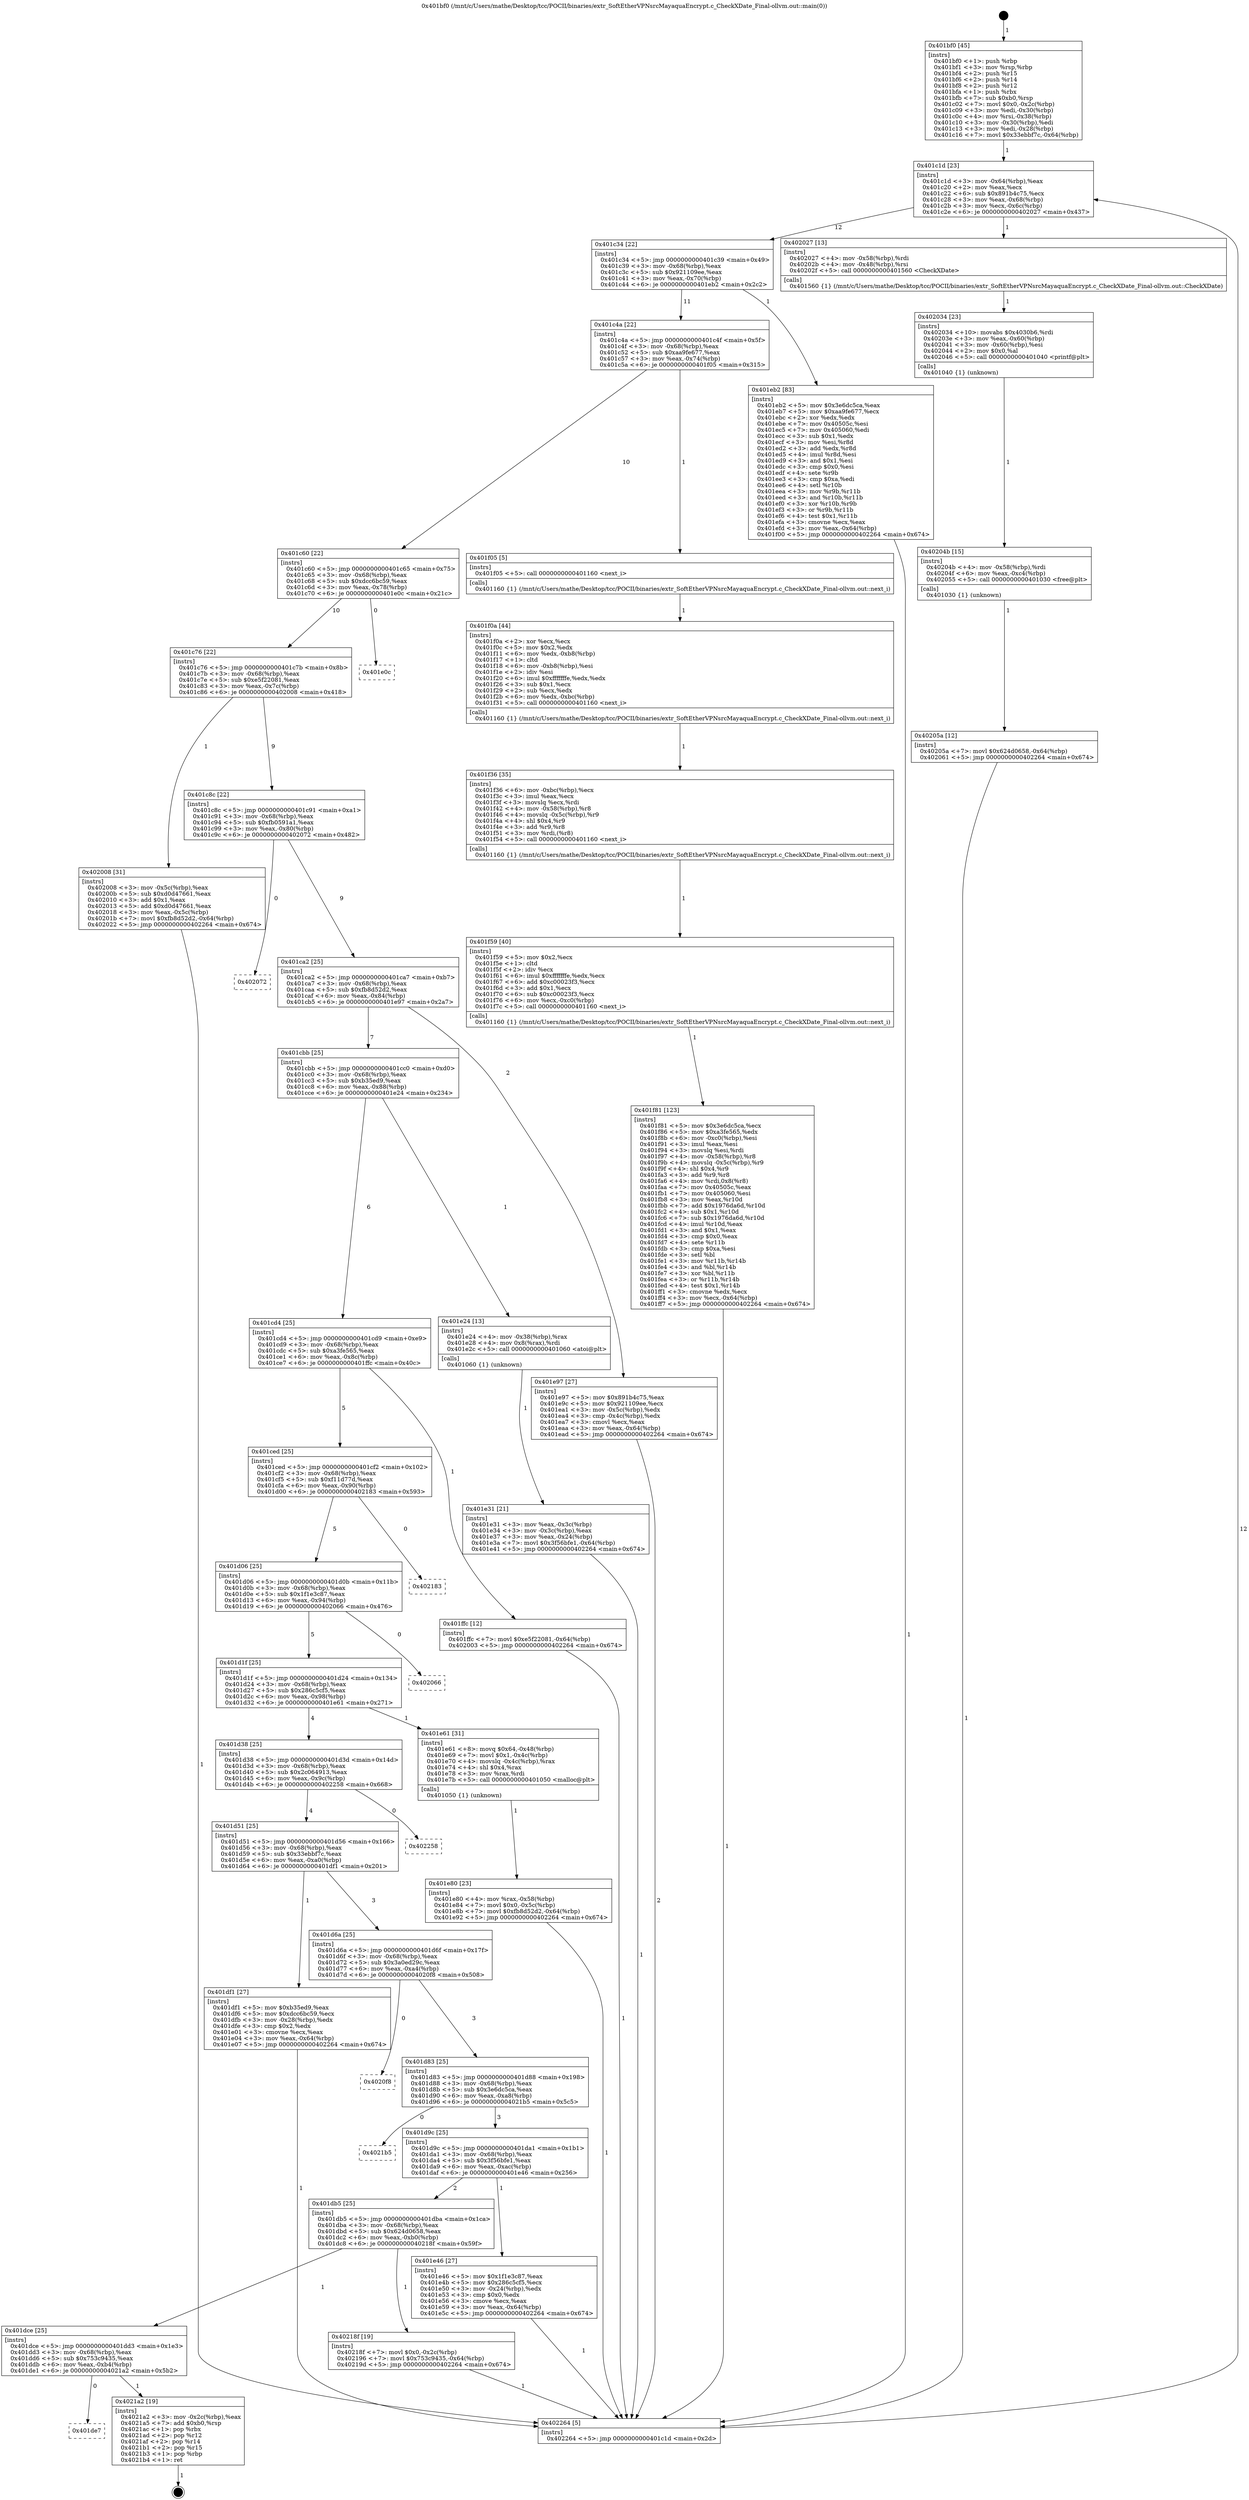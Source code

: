 digraph "0x401bf0" {
  label = "0x401bf0 (/mnt/c/Users/mathe/Desktop/tcc/POCII/binaries/extr_SoftEtherVPNsrcMayaquaEncrypt.c_CheckXDate_Final-ollvm.out::main(0))"
  labelloc = "t"
  node[shape=record]

  Entry [label="",width=0.3,height=0.3,shape=circle,fillcolor=black,style=filled]
  "0x401c1d" [label="{
     0x401c1d [23]\l
     | [instrs]\l
     &nbsp;&nbsp;0x401c1d \<+3\>: mov -0x64(%rbp),%eax\l
     &nbsp;&nbsp;0x401c20 \<+2\>: mov %eax,%ecx\l
     &nbsp;&nbsp;0x401c22 \<+6\>: sub $0x891b4c75,%ecx\l
     &nbsp;&nbsp;0x401c28 \<+3\>: mov %eax,-0x68(%rbp)\l
     &nbsp;&nbsp;0x401c2b \<+3\>: mov %ecx,-0x6c(%rbp)\l
     &nbsp;&nbsp;0x401c2e \<+6\>: je 0000000000402027 \<main+0x437\>\l
  }"]
  "0x402027" [label="{
     0x402027 [13]\l
     | [instrs]\l
     &nbsp;&nbsp;0x402027 \<+4\>: mov -0x58(%rbp),%rdi\l
     &nbsp;&nbsp;0x40202b \<+4\>: mov -0x48(%rbp),%rsi\l
     &nbsp;&nbsp;0x40202f \<+5\>: call 0000000000401560 \<CheckXDate\>\l
     | [calls]\l
     &nbsp;&nbsp;0x401560 \{1\} (/mnt/c/Users/mathe/Desktop/tcc/POCII/binaries/extr_SoftEtherVPNsrcMayaquaEncrypt.c_CheckXDate_Final-ollvm.out::CheckXDate)\l
  }"]
  "0x401c34" [label="{
     0x401c34 [22]\l
     | [instrs]\l
     &nbsp;&nbsp;0x401c34 \<+5\>: jmp 0000000000401c39 \<main+0x49\>\l
     &nbsp;&nbsp;0x401c39 \<+3\>: mov -0x68(%rbp),%eax\l
     &nbsp;&nbsp;0x401c3c \<+5\>: sub $0x921109ee,%eax\l
     &nbsp;&nbsp;0x401c41 \<+3\>: mov %eax,-0x70(%rbp)\l
     &nbsp;&nbsp;0x401c44 \<+6\>: je 0000000000401eb2 \<main+0x2c2\>\l
  }"]
  Exit [label="",width=0.3,height=0.3,shape=circle,fillcolor=black,style=filled,peripheries=2]
  "0x401eb2" [label="{
     0x401eb2 [83]\l
     | [instrs]\l
     &nbsp;&nbsp;0x401eb2 \<+5\>: mov $0x3e6dc5ca,%eax\l
     &nbsp;&nbsp;0x401eb7 \<+5\>: mov $0xaa9fe677,%ecx\l
     &nbsp;&nbsp;0x401ebc \<+2\>: xor %edx,%edx\l
     &nbsp;&nbsp;0x401ebe \<+7\>: mov 0x40505c,%esi\l
     &nbsp;&nbsp;0x401ec5 \<+7\>: mov 0x405060,%edi\l
     &nbsp;&nbsp;0x401ecc \<+3\>: sub $0x1,%edx\l
     &nbsp;&nbsp;0x401ecf \<+3\>: mov %esi,%r8d\l
     &nbsp;&nbsp;0x401ed2 \<+3\>: add %edx,%r8d\l
     &nbsp;&nbsp;0x401ed5 \<+4\>: imul %r8d,%esi\l
     &nbsp;&nbsp;0x401ed9 \<+3\>: and $0x1,%esi\l
     &nbsp;&nbsp;0x401edc \<+3\>: cmp $0x0,%esi\l
     &nbsp;&nbsp;0x401edf \<+4\>: sete %r9b\l
     &nbsp;&nbsp;0x401ee3 \<+3\>: cmp $0xa,%edi\l
     &nbsp;&nbsp;0x401ee6 \<+4\>: setl %r10b\l
     &nbsp;&nbsp;0x401eea \<+3\>: mov %r9b,%r11b\l
     &nbsp;&nbsp;0x401eed \<+3\>: and %r10b,%r11b\l
     &nbsp;&nbsp;0x401ef0 \<+3\>: xor %r10b,%r9b\l
     &nbsp;&nbsp;0x401ef3 \<+3\>: or %r9b,%r11b\l
     &nbsp;&nbsp;0x401ef6 \<+4\>: test $0x1,%r11b\l
     &nbsp;&nbsp;0x401efa \<+3\>: cmovne %ecx,%eax\l
     &nbsp;&nbsp;0x401efd \<+3\>: mov %eax,-0x64(%rbp)\l
     &nbsp;&nbsp;0x401f00 \<+5\>: jmp 0000000000402264 \<main+0x674\>\l
  }"]
  "0x401c4a" [label="{
     0x401c4a [22]\l
     | [instrs]\l
     &nbsp;&nbsp;0x401c4a \<+5\>: jmp 0000000000401c4f \<main+0x5f\>\l
     &nbsp;&nbsp;0x401c4f \<+3\>: mov -0x68(%rbp),%eax\l
     &nbsp;&nbsp;0x401c52 \<+5\>: sub $0xaa9fe677,%eax\l
     &nbsp;&nbsp;0x401c57 \<+3\>: mov %eax,-0x74(%rbp)\l
     &nbsp;&nbsp;0x401c5a \<+6\>: je 0000000000401f05 \<main+0x315\>\l
  }"]
  "0x401de7" [label="{
     0x401de7\l
  }", style=dashed]
  "0x401f05" [label="{
     0x401f05 [5]\l
     | [instrs]\l
     &nbsp;&nbsp;0x401f05 \<+5\>: call 0000000000401160 \<next_i\>\l
     | [calls]\l
     &nbsp;&nbsp;0x401160 \{1\} (/mnt/c/Users/mathe/Desktop/tcc/POCII/binaries/extr_SoftEtherVPNsrcMayaquaEncrypt.c_CheckXDate_Final-ollvm.out::next_i)\l
  }"]
  "0x401c60" [label="{
     0x401c60 [22]\l
     | [instrs]\l
     &nbsp;&nbsp;0x401c60 \<+5\>: jmp 0000000000401c65 \<main+0x75\>\l
     &nbsp;&nbsp;0x401c65 \<+3\>: mov -0x68(%rbp),%eax\l
     &nbsp;&nbsp;0x401c68 \<+5\>: sub $0xdcc6bc59,%eax\l
     &nbsp;&nbsp;0x401c6d \<+3\>: mov %eax,-0x78(%rbp)\l
     &nbsp;&nbsp;0x401c70 \<+6\>: je 0000000000401e0c \<main+0x21c\>\l
  }"]
  "0x4021a2" [label="{
     0x4021a2 [19]\l
     | [instrs]\l
     &nbsp;&nbsp;0x4021a2 \<+3\>: mov -0x2c(%rbp),%eax\l
     &nbsp;&nbsp;0x4021a5 \<+7\>: add $0xb0,%rsp\l
     &nbsp;&nbsp;0x4021ac \<+1\>: pop %rbx\l
     &nbsp;&nbsp;0x4021ad \<+2\>: pop %r12\l
     &nbsp;&nbsp;0x4021af \<+2\>: pop %r14\l
     &nbsp;&nbsp;0x4021b1 \<+2\>: pop %r15\l
     &nbsp;&nbsp;0x4021b3 \<+1\>: pop %rbp\l
     &nbsp;&nbsp;0x4021b4 \<+1\>: ret\l
  }"]
  "0x401e0c" [label="{
     0x401e0c\l
  }", style=dashed]
  "0x401c76" [label="{
     0x401c76 [22]\l
     | [instrs]\l
     &nbsp;&nbsp;0x401c76 \<+5\>: jmp 0000000000401c7b \<main+0x8b\>\l
     &nbsp;&nbsp;0x401c7b \<+3\>: mov -0x68(%rbp),%eax\l
     &nbsp;&nbsp;0x401c7e \<+5\>: sub $0xe5f22081,%eax\l
     &nbsp;&nbsp;0x401c83 \<+3\>: mov %eax,-0x7c(%rbp)\l
     &nbsp;&nbsp;0x401c86 \<+6\>: je 0000000000402008 \<main+0x418\>\l
  }"]
  "0x401dce" [label="{
     0x401dce [25]\l
     | [instrs]\l
     &nbsp;&nbsp;0x401dce \<+5\>: jmp 0000000000401dd3 \<main+0x1e3\>\l
     &nbsp;&nbsp;0x401dd3 \<+3\>: mov -0x68(%rbp),%eax\l
     &nbsp;&nbsp;0x401dd6 \<+5\>: sub $0x753c9435,%eax\l
     &nbsp;&nbsp;0x401ddb \<+6\>: mov %eax,-0xb4(%rbp)\l
     &nbsp;&nbsp;0x401de1 \<+6\>: je 00000000004021a2 \<main+0x5b2\>\l
  }"]
  "0x402008" [label="{
     0x402008 [31]\l
     | [instrs]\l
     &nbsp;&nbsp;0x402008 \<+3\>: mov -0x5c(%rbp),%eax\l
     &nbsp;&nbsp;0x40200b \<+5\>: sub $0xd0d47661,%eax\l
     &nbsp;&nbsp;0x402010 \<+3\>: add $0x1,%eax\l
     &nbsp;&nbsp;0x402013 \<+5\>: add $0xd0d47661,%eax\l
     &nbsp;&nbsp;0x402018 \<+3\>: mov %eax,-0x5c(%rbp)\l
     &nbsp;&nbsp;0x40201b \<+7\>: movl $0xfb8d52d2,-0x64(%rbp)\l
     &nbsp;&nbsp;0x402022 \<+5\>: jmp 0000000000402264 \<main+0x674\>\l
  }"]
  "0x401c8c" [label="{
     0x401c8c [22]\l
     | [instrs]\l
     &nbsp;&nbsp;0x401c8c \<+5\>: jmp 0000000000401c91 \<main+0xa1\>\l
     &nbsp;&nbsp;0x401c91 \<+3\>: mov -0x68(%rbp),%eax\l
     &nbsp;&nbsp;0x401c94 \<+5\>: sub $0xfb0591a1,%eax\l
     &nbsp;&nbsp;0x401c99 \<+3\>: mov %eax,-0x80(%rbp)\l
     &nbsp;&nbsp;0x401c9c \<+6\>: je 0000000000402072 \<main+0x482\>\l
  }"]
  "0x40218f" [label="{
     0x40218f [19]\l
     | [instrs]\l
     &nbsp;&nbsp;0x40218f \<+7\>: movl $0x0,-0x2c(%rbp)\l
     &nbsp;&nbsp;0x402196 \<+7\>: movl $0x753c9435,-0x64(%rbp)\l
     &nbsp;&nbsp;0x40219d \<+5\>: jmp 0000000000402264 \<main+0x674\>\l
  }"]
  "0x402072" [label="{
     0x402072\l
  }", style=dashed]
  "0x401ca2" [label="{
     0x401ca2 [25]\l
     | [instrs]\l
     &nbsp;&nbsp;0x401ca2 \<+5\>: jmp 0000000000401ca7 \<main+0xb7\>\l
     &nbsp;&nbsp;0x401ca7 \<+3\>: mov -0x68(%rbp),%eax\l
     &nbsp;&nbsp;0x401caa \<+5\>: sub $0xfb8d52d2,%eax\l
     &nbsp;&nbsp;0x401caf \<+6\>: mov %eax,-0x84(%rbp)\l
     &nbsp;&nbsp;0x401cb5 \<+6\>: je 0000000000401e97 \<main+0x2a7\>\l
  }"]
  "0x40205a" [label="{
     0x40205a [12]\l
     | [instrs]\l
     &nbsp;&nbsp;0x40205a \<+7\>: movl $0x624d0658,-0x64(%rbp)\l
     &nbsp;&nbsp;0x402061 \<+5\>: jmp 0000000000402264 \<main+0x674\>\l
  }"]
  "0x401e97" [label="{
     0x401e97 [27]\l
     | [instrs]\l
     &nbsp;&nbsp;0x401e97 \<+5\>: mov $0x891b4c75,%eax\l
     &nbsp;&nbsp;0x401e9c \<+5\>: mov $0x921109ee,%ecx\l
     &nbsp;&nbsp;0x401ea1 \<+3\>: mov -0x5c(%rbp),%edx\l
     &nbsp;&nbsp;0x401ea4 \<+3\>: cmp -0x4c(%rbp),%edx\l
     &nbsp;&nbsp;0x401ea7 \<+3\>: cmovl %ecx,%eax\l
     &nbsp;&nbsp;0x401eaa \<+3\>: mov %eax,-0x64(%rbp)\l
     &nbsp;&nbsp;0x401ead \<+5\>: jmp 0000000000402264 \<main+0x674\>\l
  }"]
  "0x401cbb" [label="{
     0x401cbb [25]\l
     | [instrs]\l
     &nbsp;&nbsp;0x401cbb \<+5\>: jmp 0000000000401cc0 \<main+0xd0\>\l
     &nbsp;&nbsp;0x401cc0 \<+3\>: mov -0x68(%rbp),%eax\l
     &nbsp;&nbsp;0x401cc3 \<+5\>: sub $0xb35ed9,%eax\l
     &nbsp;&nbsp;0x401cc8 \<+6\>: mov %eax,-0x88(%rbp)\l
     &nbsp;&nbsp;0x401cce \<+6\>: je 0000000000401e24 \<main+0x234\>\l
  }"]
  "0x40204b" [label="{
     0x40204b [15]\l
     | [instrs]\l
     &nbsp;&nbsp;0x40204b \<+4\>: mov -0x58(%rbp),%rdi\l
     &nbsp;&nbsp;0x40204f \<+6\>: mov %eax,-0xc4(%rbp)\l
     &nbsp;&nbsp;0x402055 \<+5\>: call 0000000000401030 \<free@plt\>\l
     | [calls]\l
     &nbsp;&nbsp;0x401030 \{1\} (unknown)\l
  }"]
  "0x401e24" [label="{
     0x401e24 [13]\l
     | [instrs]\l
     &nbsp;&nbsp;0x401e24 \<+4\>: mov -0x38(%rbp),%rax\l
     &nbsp;&nbsp;0x401e28 \<+4\>: mov 0x8(%rax),%rdi\l
     &nbsp;&nbsp;0x401e2c \<+5\>: call 0000000000401060 \<atoi@plt\>\l
     | [calls]\l
     &nbsp;&nbsp;0x401060 \{1\} (unknown)\l
  }"]
  "0x401cd4" [label="{
     0x401cd4 [25]\l
     | [instrs]\l
     &nbsp;&nbsp;0x401cd4 \<+5\>: jmp 0000000000401cd9 \<main+0xe9\>\l
     &nbsp;&nbsp;0x401cd9 \<+3\>: mov -0x68(%rbp),%eax\l
     &nbsp;&nbsp;0x401cdc \<+5\>: sub $0xa3fe565,%eax\l
     &nbsp;&nbsp;0x401ce1 \<+6\>: mov %eax,-0x8c(%rbp)\l
     &nbsp;&nbsp;0x401ce7 \<+6\>: je 0000000000401ffc \<main+0x40c\>\l
  }"]
  "0x402034" [label="{
     0x402034 [23]\l
     | [instrs]\l
     &nbsp;&nbsp;0x402034 \<+10\>: movabs $0x4030b6,%rdi\l
     &nbsp;&nbsp;0x40203e \<+3\>: mov %eax,-0x60(%rbp)\l
     &nbsp;&nbsp;0x402041 \<+3\>: mov -0x60(%rbp),%esi\l
     &nbsp;&nbsp;0x402044 \<+2\>: mov $0x0,%al\l
     &nbsp;&nbsp;0x402046 \<+5\>: call 0000000000401040 \<printf@plt\>\l
     | [calls]\l
     &nbsp;&nbsp;0x401040 \{1\} (unknown)\l
  }"]
  "0x401ffc" [label="{
     0x401ffc [12]\l
     | [instrs]\l
     &nbsp;&nbsp;0x401ffc \<+7\>: movl $0xe5f22081,-0x64(%rbp)\l
     &nbsp;&nbsp;0x402003 \<+5\>: jmp 0000000000402264 \<main+0x674\>\l
  }"]
  "0x401ced" [label="{
     0x401ced [25]\l
     | [instrs]\l
     &nbsp;&nbsp;0x401ced \<+5\>: jmp 0000000000401cf2 \<main+0x102\>\l
     &nbsp;&nbsp;0x401cf2 \<+3\>: mov -0x68(%rbp),%eax\l
     &nbsp;&nbsp;0x401cf5 \<+5\>: sub $0xf11d77d,%eax\l
     &nbsp;&nbsp;0x401cfa \<+6\>: mov %eax,-0x90(%rbp)\l
     &nbsp;&nbsp;0x401d00 \<+6\>: je 0000000000402183 \<main+0x593\>\l
  }"]
  "0x401f81" [label="{
     0x401f81 [123]\l
     | [instrs]\l
     &nbsp;&nbsp;0x401f81 \<+5\>: mov $0x3e6dc5ca,%ecx\l
     &nbsp;&nbsp;0x401f86 \<+5\>: mov $0xa3fe565,%edx\l
     &nbsp;&nbsp;0x401f8b \<+6\>: mov -0xc0(%rbp),%esi\l
     &nbsp;&nbsp;0x401f91 \<+3\>: imul %eax,%esi\l
     &nbsp;&nbsp;0x401f94 \<+3\>: movslq %esi,%rdi\l
     &nbsp;&nbsp;0x401f97 \<+4\>: mov -0x58(%rbp),%r8\l
     &nbsp;&nbsp;0x401f9b \<+4\>: movslq -0x5c(%rbp),%r9\l
     &nbsp;&nbsp;0x401f9f \<+4\>: shl $0x4,%r9\l
     &nbsp;&nbsp;0x401fa3 \<+3\>: add %r9,%r8\l
     &nbsp;&nbsp;0x401fa6 \<+4\>: mov %rdi,0x8(%r8)\l
     &nbsp;&nbsp;0x401faa \<+7\>: mov 0x40505c,%eax\l
     &nbsp;&nbsp;0x401fb1 \<+7\>: mov 0x405060,%esi\l
     &nbsp;&nbsp;0x401fb8 \<+3\>: mov %eax,%r10d\l
     &nbsp;&nbsp;0x401fbb \<+7\>: add $0x1976da6d,%r10d\l
     &nbsp;&nbsp;0x401fc2 \<+4\>: sub $0x1,%r10d\l
     &nbsp;&nbsp;0x401fc6 \<+7\>: sub $0x1976da6d,%r10d\l
     &nbsp;&nbsp;0x401fcd \<+4\>: imul %r10d,%eax\l
     &nbsp;&nbsp;0x401fd1 \<+3\>: and $0x1,%eax\l
     &nbsp;&nbsp;0x401fd4 \<+3\>: cmp $0x0,%eax\l
     &nbsp;&nbsp;0x401fd7 \<+4\>: sete %r11b\l
     &nbsp;&nbsp;0x401fdb \<+3\>: cmp $0xa,%esi\l
     &nbsp;&nbsp;0x401fde \<+3\>: setl %bl\l
     &nbsp;&nbsp;0x401fe1 \<+3\>: mov %r11b,%r14b\l
     &nbsp;&nbsp;0x401fe4 \<+3\>: and %bl,%r14b\l
     &nbsp;&nbsp;0x401fe7 \<+3\>: xor %bl,%r11b\l
     &nbsp;&nbsp;0x401fea \<+3\>: or %r11b,%r14b\l
     &nbsp;&nbsp;0x401fed \<+4\>: test $0x1,%r14b\l
     &nbsp;&nbsp;0x401ff1 \<+3\>: cmovne %edx,%ecx\l
     &nbsp;&nbsp;0x401ff4 \<+3\>: mov %ecx,-0x64(%rbp)\l
     &nbsp;&nbsp;0x401ff7 \<+5\>: jmp 0000000000402264 \<main+0x674\>\l
  }"]
  "0x402183" [label="{
     0x402183\l
  }", style=dashed]
  "0x401d06" [label="{
     0x401d06 [25]\l
     | [instrs]\l
     &nbsp;&nbsp;0x401d06 \<+5\>: jmp 0000000000401d0b \<main+0x11b\>\l
     &nbsp;&nbsp;0x401d0b \<+3\>: mov -0x68(%rbp),%eax\l
     &nbsp;&nbsp;0x401d0e \<+5\>: sub $0x1f1e3c87,%eax\l
     &nbsp;&nbsp;0x401d13 \<+6\>: mov %eax,-0x94(%rbp)\l
     &nbsp;&nbsp;0x401d19 \<+6\>: je 0000000000402066 \<main+0x476\>\l
  }"]
  "0x401f59" [label="{
     0x401f59 [40]\l
     | [instrs]\l
     &nbsp;&nbsp;0x401f59 \<+5\>: mov $0x2,%ecx\l
     &nbsp;&nbsp;0x401f5e \<+1\>: cltd\l
     &nbsp;&nbsp;0x401f5f \<+2\>: idiv %ecx\l
     &nbsp;&nbsp;0x401f61 \<+6\>: imul $0xfffffffe,%edx,%ecx\l
     &nbsp;&nbsp;0x401f67 \<+6\>: add $0xc00023f3,%ecx\l
     &nbsp;&nbsp;0x401f6d \<+3\>: add $0x1,%ecx\l
     &nbsp;&nbsp;0x401f70 \<+6\>: sub $0xc00023f3,%ecx\l
     &nbsp;&nbsp;0x401f76 \<+6\>: mov %ecx,-0xc0(%rbp)\l
     &nbsp;&nbsp;0x401f7c \<+5\>: call 0000000000401160 \<next_i\>\l
     | [calls]\l
     &nbsp;&nbsp;0x401160 \{1\} (/mnt/c/Users/mathe/Desktop/tcc/POCII/binaries/extr_SoftEtherVPNsrcMayaquaEncrypt.c_CheckXDate_Final-ollvm.out::next_i)\l
  }"]
  "0x402066" [label="{
     0x402066\l
  }", style=dashed]
  "0x401d1f" [label="{
     0x401d1f [25]\l
     | [instrs]\l
     &nbsp;&nbsp;0x401d1f \<+5\>: jmp 0000000000401d24 \<main+0x134\>\l
     &nbsp;&nbsp;0x401d24 \<+3\>: mov -0x68(%rbp),%eax\l
     &nbsp;&nbsp;0x401d27 \<+5\>: sub $0x286c5cf5,%eax\l
     &nbsp;&nbsp;0x401d2c \<+6\>: mov %eax,-0x98(%rbp)\l
     &nbsp;&nbsp;0x401d32 \<+6\>: je 0000000000401e61 \<main+0x271\>\l
  }"]
  "0x401f36" [label="{
     0x401f36 [35]\l
     | [instrs]\l
     &nbsp;&nbsp;0x401f36 \<+6\>: mov -0xbc(%rbp),%ecx\l
     &nbsp;&nbsp;0x401f3c \<+3\>: imul %eax,%ecx\l
     &nbsp;&nbsp;0x401f3f \<+3\>: movslq %ecx,%rdi\l
     &nbsp;&nbsp;0x401f42 \<+4\>: mov -0x58(%rbp),%r8\l
     &nbsp;&nbsp;0x401f46 \<+4\>: movslq -0x5c(%rbp),%r9\l
     &nbsp;&nbsp;0x401f4a \<+4\>: shl $0x4,%r9\l
     &nbsp;&nbsp;0x401f4e \<+3\>: add %r9,%r8\l
     &nbsp;&nbsp;0x401f51 \<+3\>: mov %rdi,(%r8)\l
     &nbsp;&nbsp;0x401f54 \<+5\>: call 0000000000401160 \<next_i\>\l
     | [calls]\l
     &nbsp;&nbsp;0x401160 \{1\} (/mnt/c/Users/mathe/Desktop/tcc/POCII/binaries/extr_SoftEtherVPNsrcMayaquaEncrypt.c_CheckXDate_Final-ollvm.out::next_i)\l
  }"]
  "0x401e61" [label="{
     0x401e61 [31]\l
     | [instrs]\l
     &nbsp;&nbsp;0x401e61 \<+8\>: movq $0x64,-0x48(%rbp)\l
     &nbsp;&nbsp;0x401e69 \<+7\>: movl $0x1,-0x4c(%rbp)\l
     &nbsp;&nbsp;0x401e70 \<+4\>: movslq -0x4c(%rbp),%rax\l
     &nbsp;&nbsp;0x401e74 \<+4\>: shl $0x4,%rax\l
     &nbsp;&nbsp;0x401e78 \<+3\>: mov %rax,%rdi\l
     &nbsp;&nbsp;0x401e7b \<+5\>: call 0000000000401050 \<malloc@plt\>\l
     | [calls]\l
     &nbsp;&nbsp;0x401050 \{1\} (unknown)\l
  }"]
  "0x401d38" [label="{
     0x401d38 [25]\l
     | [instrs]\l
     &nbsp;&nbsp;0x401d38 \<+5\>: jmp 0000000000401d3d \<main+0x14d\>\l
     &nbsp;&nbsp;0x401d3d \<+3\>: mov -0x68(%rbp),%eax\l
     &nbsp;&nbsp;0x401d40 \<+5\>: sub $0x2c064913,%eax\l
     &nbsp;&nbsp;0x401d45 \<+6\>: mov %eax,-0x9c(%rbp)\l
     &nbsp;&nbsp;0x401d4b \<+6\>: je 0000000000402258 \<main+0x668\>\l
  }"]
  "0x401f0a" [label="{
     0x401f0a [44]\l
     | [instrs]\l
     &nbsp;&nbsp;0x401f0a \<+2\>: xor %ecx,%ecx\l
     &nbsp;&nbsp;0x401f0c \<+5\>: mov $0x2,%edx\l
     &nbsp;&nbsp;0x401f11 \<+6\>: mov %edx,-0xb8(%rbp)\l
     &nbsp;&nbsp;0x401f17 \<+1\>: cltd\l
     &nbsp;&nbsp;0x401f18 \<+6\>: mov -0xb8(%rbp),%esi\l
     &nbsp;&nbsp;0x401f1e \<+2\>: idiv %esi\l
     &nbsp;&nbsp;0x401f20 \<+6\>: imul $0xfffffffe,%edx,%edx\l
     &nbsp;&nbsp;0x401f26 \<+3\>: sub $0x1,%ecx\l
     &nbsp;&nbsp;0x401f29 \<+2\>: sub %ecx,%edx\l
     &nbsp;&nbsp;0x401f2b \<+6\>: mov %edx,-0xbc(%rbp)\l
     &nbsp;&nbsp;0x401f31 \<+5\>: call 0000000000401160 \<next_i\>\l
     | [calls]\l
     &nbsp;&nbsp;0x401160 \{1\} (/mnt/c/Users/mathe/Desktop/tcc/POCII/binaries/extr_SoftEtherVPNsrcMayaquaEncrypt.c_CheckXDate_Final-ollvm.out::next_i)\l
  }"]
  "0x402258" [label="{
     0x402258\l
  }", style=dashed]
  "0x401d51" [label="{
     0x401d51 [25]\l
     | [instrs]\l
     &nbsp;&nbsp;0x401d51 \<+5\>: jmp 0000000000401d56 \<main+0x166\>\l
     &nbsp;&nbsp;0x401d56 \<+3\>: mov -0x68(%rbp),%eax\l
     &nbsp;&nbsp;0x401d59 \<+5\>: sub $0x33ebbf7c,%eax\l
     &nbsp;&nbsp;0x401d5e \<+6\>: mov %eax,-0xa0(%rbp)\l
     &nbsp;&nbsp;0x401d64 \<+6\>: je 0000000000401df1 \<main+0x201\>\l
  }"]
  "0x401e80" [label="{
     0x401e80 [23]\l
     | [instrs]\l
     &nbsp;&nbsp;0x401e80 \<+4\>: mov %rax,-0x58(%rbp)\l
     &nbsp;&nbsp;0x401e84 \<+7\>: movl $0x0,-0x5c(%rbp)\l
     &nbsp;&nbsp;0x401e8b \<+7\>: movl $0xfb8d52d2,-0x64(%rbp)\l
     &nbsp;&nbsp;0x401e92 \<+5\>: jmp 0000000000402264 \<main+0x674\>\l
  }"]
  "0x401df1" [label="{
     0x401df1 [27]\l
     | [instrs]\l
     &nbsp;&nbsp;0x401df1 \<+5\>: mov $0xb35ed9,%eax\l
     &nbsp;&nbsp;0x401df6 \<+5\>: mov $0xdcc6bc59,%ecx\l
     &nbsp;&nbsp;0x401dfb \<+3\>: mov -0x28(%rbp),%edx\l
     &nbsp;&nbsp;0x401dfe \<+3\>: cmp $0x2,%edx\l
     &nbsp;&nbsp;0x401e01 \<+3\>: cmovne %ecx,%eax\l
     &nbsp;&nbsp;0x401e04 \<+3\>: mov %eax,-0x64(%rbp)\l
     &nbsp;&nbsp;0x401e07 \<+5\>: jmp 0000000000402264 \<main+0x674\>\l
  }"]
  "0x401d6a" [label="{
     0x401d6a [25]\l
     | [instrs]\l
     &nbsp;&nbsp;0x401d6a \<+5\>: jmp 0000000000401d6f \<main+0x17f\>\l
     &nbsp;&nbsp;0x401d6f \<+3\>: mov -0x68(%rbp),%eax\l
     &nbsp;&nbsp;0x401d72 \<+5\>: sub $0x3a0ed29c,%eax\l
     &nbsp;&nbsp;0x401d77 \<+6\>: mov %eax,-0xa4(%rbp)\l
     &nbsp;&nbsp;0x401d7d \<+6\>: je 00000000004020f8 \<main+0x508\>\l
  }"]
  "0x402264" [label="{
     0x402264 [5]\l
     | [instrs]\l
     &nbsp;&nbsp;0x402264 \<+5\>: jmp 0000000000401c1d \<main+0x2d\>\l
  }"]
  "0x401bf0" [label="{
     0x401bf0 [45]\l
     | [instrs]\l
     &nbsp;&nbsp;0x401bf0 \<+1\>: push %rbp\l
     &nbsp;&nbsp;0x401bf1 \<+3\>: mov %rsp,%rbp\l
     &nbsp;&nbsp;0x401bf4 \<+2\>: push %r15\l
     &nbsp;&nbsp;0x401bf6 \<+2\>: push %r14\l
     &nbsp;&nbsp;0x401bf8 \<+2\>: push %r12\l
     &nbsp;&nbsp;0x401bfa \<+1\>: push %rbx\l
     &nbsp;&nbsp;0x401bfb \<+7\>: sub $0xb0,%rsp\l
     &nbsp;&nbsp;0x401c02 \<+7\>: movl $0x0,-0x2c(%rbp)\l
     &nbsp;&nbsp;0x401c09 \<+3\>: mov %edi,-0x30(%rbp)\l
     &nbsp;&nbsp;0x401c0c \<+4\>: mov %rsi,-0x38(%rbp)\l
     &nbsp;&nbsp;0x401c10 \<+3\>: mov -0x30(%rbp),%edi\l
     &nbsp;&nbsp;0x401c13 \<+3\>: mov %edi,-0x28(%rbp)\l
     &nbsp;&nbsp;0x401c16 \<+7\>: movl $0x33ebbf7c,-0x64(%rbp)\l
  }"]
  "0x401e31" [label="{
     0x401e31 [21]\l
     | [instrs]\l
     &nbsp;&nbsp;0x401e31 \<+3\>: mov %eax,-0x3c(%rbp)\l
     &nbsp;&nbsp;0x401e34 \<+3\>: mov -0x3c(%rbp),%eax\l
     &nbsp;&nbsp;0x401e37 \<+3\>: mov %eax,-0x24(%rbp)\l
     &nbsp;&nbsp;0x401e3a \<+7\>: movl $0x3f56bfe1,-0x64(%rbp)\l
     &nbsp;&nbsp;0x401e41 \<+5\>: jmp 0000000000402264 \<main+0x674\>\l
  }"]
  "0x401db5" [label="{
     0x401db5 [25]\l
     | [instrs]\l
     &nbsp;&nbsp;0x401db5 \<+5\>: jmp 0000000000401dba \<main+0x1ca\>\l
     &nbsp;&nbsp;0x401dba \<+3\>: mov -0x68(%rbp),%eax\l
     &nbsp;&nbsp;0x401dbd \<+5\>: sub $0x624d0658,%eax\l
     &nbsp;&nbsp;0x401dc2 \<+6\>: mov %eax,-0xb0(%rbp)\l
     &nbsp;&nbsp;0x401dc8 \<+6\>: je 000000000040218f \<main+0x59f\>\l
  }"]
  "0x4020f8" [label="{
     0x4020f8\l
  }", style=dashed]
  "0x401d83" [label="{
     0x401d83 [25]\l
     | [instrs]\l
     &nbsp;&nbsp;0x401d83 \<+5\>: jmp 0000000000401d88 \<main+0x198\>\l
     &nbsp;&nbsp;0x401d88 \<+3\>: mov -0x68(%rbp),%eax\l
     &nbsp;&nbsp;0x401d8b \<+5\>: sub $0x3e6dc5ca,%eax\l
     &nbsp;&nbsp;0x401d90 \<+6\>: mov %eax,-0xa8(%rbp)\l
     &nbsp;&nbsp;0x401d96 \<+6\>: je 00000000004021b5 \<main+0x5c5\>\l
  }"]
  "0x401e46" [label="{
     0x401e46 [27]\l
     | [instrs]\l
     &nbsp;&nbsp;0x401e46 \<+5\>: mov $0x1f1e3c87,%eax\l
     &nbsp;&nbsp;0x401e4b \<+5\>: mov $0x286c5cf5,%ecx\l
     &nbsp;&nbsp;0x401e50 \<+3\>: mov -0x24(%rbp),%edx\l
     &nbsp;&nbsp;0x401e53 \<+3\>: cmp $0x0,%edx\l
     &nbsp;&nbsp;0x401e56 \<+3\>: cmove %ecx,%eax\l
     &nbsp;&nbsp;0x401e59 \<+3\>: mov %eax,-0x64(%rbp)\l
     &nbsp;&nbsp;0x401e5c \<+5\>: jmp 0000000000402264 \<main+0x674\>\l
  }"]
  "0x4021b5" [label="{
     0x4021b5\l
  }", style=dashed]
  "0x401d9c" [label="{
     0x401d9c [25]\l
     | [instrs]\l
     &nbsp;&nbsp;0x401d9c \<+5\>: jmp 0000000000401da1 \<main+0x1b1\>\l
     &nbsp;&nbsp;0x401da1 \<+3\>: mov -0x68(%rbp),%eax\l
     &nbsp;&nbsp;0x401da4 \<+5\>: sub $0x3f56bfe1,%eax\l
     &nbsp;&nbsp;0x401da9 \<+6\>: mov %eax,-0xac(%rbp)\l
     &nbsp;&nbsp;0x401daf \<+6\>: je 0000000000401e46 \<main+0x256\>\l
  }"]
  Entry -> "0x401bf0" [label=" 1"]
  "0x401c1d" -> "0x402027" [label=" 1"]
  "0x401c1d" -> "0x401c34" [label=" 12"]
  "0x4021a2" -> Exit [label=" 1"]
  "0x401c34" -> "0x401eb2" [label=" 1"]
  "0x401c34" -> "0x401c4a" [label=" 11"]
  "0x401dce" -> "0x401de7" [label=" 0"]
  "0x401c4a" -> "0x401f05" [label=" 1"]
  "0x401c4a" -> "0x401c60" [label=" 10"]
  "0x401dce" -> "0x4021a2" [label=" 1"]
  "0x401c60" -> "0x401e0c" [label=" 0"]
  "0x401c60" -> "0x401c76" [label=" 10"]
  "0x40218f" -> "0x402264" [label=" 1"]
  "0x401c76" -> "0x402008" [label=" 1"]
  "0x401c76" -> "0x401c8c" [label=" 9"]
  "0x401db5" -> "0x401dce" [label=" 1"]
  "0x401c8c" -> "0x402072" [label=" 0"]
  "0x401c8c" -> "0x401ca2" [label=" 9"]
  "0x401db5" -> "0x40218f" [label=" 1"]
  "0x401ca2" -> "0x401e97" [label=" 2"]
  "0x401ca2" -> "0x401cbb" [label=" 7"]
  "0x40205a" -> "0x402264" [label=" 1"]
  "0x401cbb" -> "0x401e24" [label=" 1"]
  "0x401cbb" -> "0x401cd4" [label=" 6"]
  "0x40204b" -> "0x40205a" [label=" 1"]
  "0x401cd4" -> "0x401ffc" [label=" 1"]
  "0x401cd4" -> "0x401ced" [label=" 5"]
  "0x402034" -> "0x40204b" [label=" 1"]
  "0x401ced" -> "0x402183" [label=" 0"]
  "0x401ced" -> "0x401d06" [label=" 5"]
  "0x402027" -> "0x402034" [label=" 1"]
  "0x401d06" -> "0x402066" [label=" 0"]
  "0x401d06" -> "0x401d1f" [label=" 5"]
  "0x402008" -> "0x402264" [label=" 1"]
  "0x401d1f" -> "0x401e61" [label=" 1"]
  "0x401d1f" -> "0x401d38" [label=" 4"]
  "0x401ffc" -> "0x402264" [label=" 1"]
  "0x401d38" -> "0x402258" [label=" 0"]
  "0x401d38" -> "0x401d51" [label=" 4"]
  "0x401f81" -> "0x402264" [label=" 1"]
  "0x401d51" -> "0x401df1" [label=" 1"]
  "0x401d51" -> "0x401d6a" [label=" 3"]
  "0x401df1" -> "0x402264" [label=" 1"]
  "0x401bf0" -> "0x401c1d" [label=" 1"]
  "0x402264" -> "0x401c1d" [label=" 12"]
  "0x401e24" -> "0x401e31" [label=" 1"]
  "0x401e31" -> "0x402264" [label=" 1"]
  "0x401f59" -> "0x401f81" [label=" 1"]
  "0x401d6a" -> "0x4020f8" [label=" 0"]
  "0x401d6a" -> "0x401d83" [label=" 3"]
  "0x401f36" -> "0x401f59" [label=" 1"]
  "0x401d83" -> "0x4021b5" [label=" 0"]
  "0x401d83" -> "0x401d9c" [label=" 3"]
  "0x401f0a" -> "0x401f36" [label=" 1"]
  "0x401d9c" -> "0x401e46" [label=" 1"]
  "0x401d9c" -> "0x401db5" [label=" 2"]
  "0x401e46" -> "0x402264" [label=" 1"]
  "0x401e61" -> "0x401e80" [label=" 1"]
  "0x401e80" -> "0x402264" [label=" 1"]
  "0x401e97" -> "0x402264" [label=" 2"]
  "0x401eb2" -> "0x402264" [label=" 1"]
  "0x401f05" -> "0x401f0a" [label=" 1"]
}
